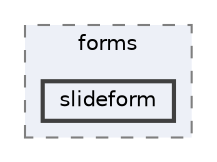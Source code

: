 digraph "resources/views/frontend/subdomain/forms/slideform"
{
 // LATEX_PDF_SIZE
  bgcolor="transparent";
  edge [fontname=Helvetica,fontsize=10,labelfontname=Helvetica,labelfontsize=10];
  node [fontname=Helvetica,fontsize=10,shape=box,height=0.2,width=0.4];
  compound=true
  subgraph clusterdir_9106873c1be9a4064e97175c621512b9 {
    graph [ bgcolor="#edf0f7", pencolor="grey50", label="forms", fontname=Helvetica,fontsize=10 style="filled,dashed", URL="dir_9106873c1be9a4064e97175c621512b9.html",tooltip=""]
  dir_120dd099becaab165ec0e84887d57d90 [label="slideform", fillcolor="#edf0f7", color="grey25", style="filled,bold", URL="dir_120dd099becaab165ec0e84887d57d90.html",tooltip=""];
  }
}
